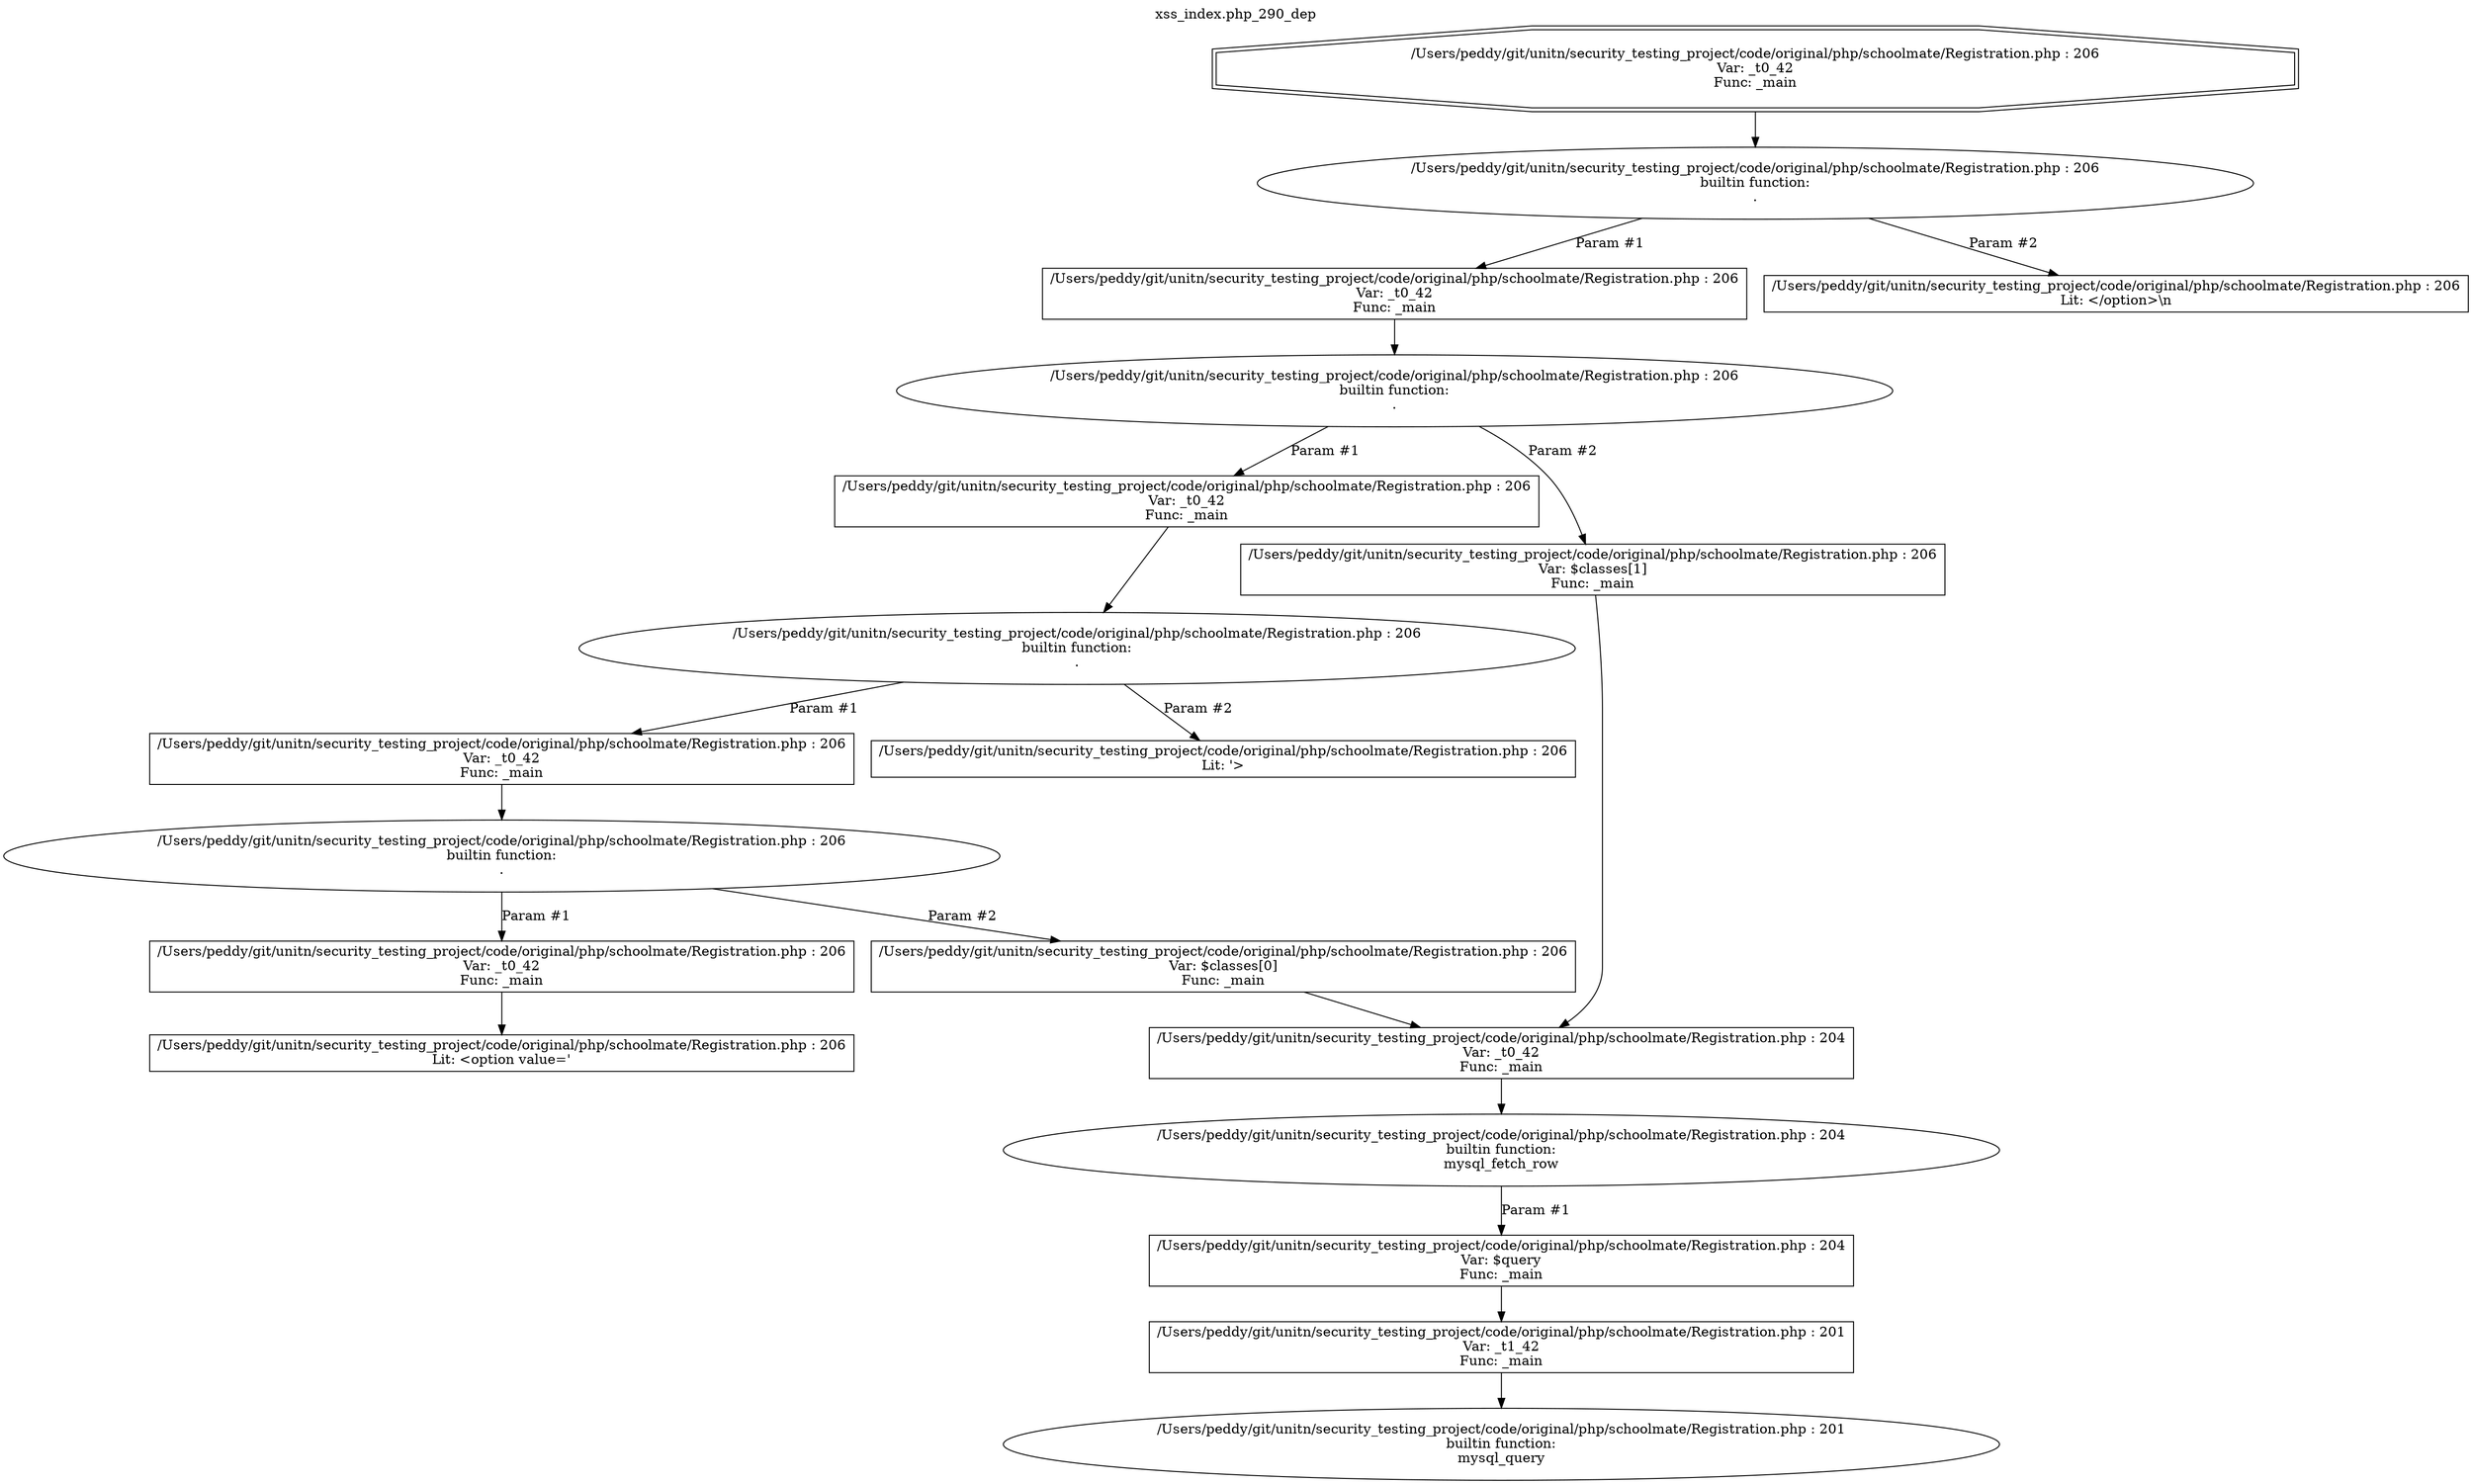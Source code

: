 digraph cfg {
  label="xss_index.php_290_dep";
  labelloc=t;
  n1 [shape=doubleoctagon, label="/Users/peddy/git/unitn/security_testing_project/code/original/php/schoolmate/Registration.php : 206\nVar: _t0_42\nFunc: _main\n"];
  n2 [shape=ellipse, label="/Users/peddy/git/unitn/security_testing_project/code/original/php/schoolmate/Registration.php : 206\nbuiltin function:\n.\n"];
  n3 [shape=box, label="/Users/peddy/git/unitn/security_testing_project/code/original/php/schoolmate/Registration.php : 206\nVar: _t0_42\nFunc: _main\n"];
  n4 [shape=ellipse, label="/Users/peddy/git/unitn/security_testing_project/code/original/php/schoolmate/Registration.php : 206\nbuiltin function:\n.\n"];
  n5 [shape=box, label="/Users/peddy/git/unitn/security_testing_project/code/original/php/schoolmate/Registration.php : 206\nVar: _t0_42\nFunc: _main\n"];
  n6 [shape=ellipse, label="/Users/peddy/git/unitn/security_testing_project/code/original/php/schoolmate/Registration.php : 206\nbuiltin function:\n.\n"];
  n7 [shape=box, label="/Users/peddy/git/unitn/security_testing_project/code/original/php/schoolmate/Registration.php : 206\nVar: _t0_42\nFunc: _main\n"];
  n8 [shape=ellipse, label="/Users/peddy/git/unitn/security_testing_project/code/original/php/schoolmate/Registration.php : 206\nbuiltin function:\n.\n"];
  n9 [shape=box, label="/Users/peddy/git/unitn/security_testing_project/code/original/php/schoolmate/Registration.php : 206\nVar: _t0_42\nFunc: _main\n"];
  n10 [shape=box, label="/Users/peddy/git/unitn/security_testing_project/code/original/php/schoolmate/Registration.php : 206\nLit: <option value='\n"];
  n11 [shape=box, label="/Users/peddy/git/unitn/security_testing_project/code/original/php/schoolmate/Registration.php : 206\nVar: $classes[0]\nFunc: _main\n"];
  n12 [shape=box, label="/Users/peddy/git/unitn/security_testing_project/code/original/php/schoolmate/Registration.php : 204\nVar: _t0_42\nFunc: _main\n"];
  n13 [shape=ellipse, label="/Users/peddy/git/unitn/security_testing_project/code/original/php/schoolmate/Registration.php : 204\nbuiltin function:\nmysql_fetch_row\n"];
  n14 [shape=box, label="/Users/peddy/git/unitn/security_testing_project/code/original/php/schoolmate/Registration.php : 204\nVar: $query\nFunc: _main\n"];
  n15 [shape=box, label="/Users/peddy/git/unitn/security_testing_project/code/original/php/schoolmate/Registration.php : 201\nVar: _t1_42\nFunc: _main\n"];
  n16 [shape=ellipse, label="/Users/peddy/git/unitn/security_testing_project/code/original/php/schoolmate/Registration.php : 201\nbuiltin function:\nmysql_query\n"];
  n17 [shape=box, label="/Users/peddy/git/unitn/security_testing_project/code/original/php/schoolmate/Registration.php : 206\nLit: '>\n"];
  n18 [shape=box, label="/Users/peddy/git/unitn/security_testing_project/code/original/php/schoolmate/Registration.php : 206\nVar: $classes[1]\nFunc: _main\n"];
  n19 [shape=box, label="/Users/peddy/git/unitn/security_testing_project/code/original/php/schoolmate/Registration.php : 206\nLit: </option>\\n\n"];
  n1 -> n2;
  n3 -> n4;
  n5 -> n6;
  n7 -> n8;
  n9 -> n10;
  n8 -> n9[label="Param #1"];
  n8 -> n11[label="Param #2"];
  n12 -> n13;
  n15 -> n16;
  n14 -> n15;
  n13 -> n14[label="Param #1"];
  n11 -> n12;
  n6 -> n7[label="Param #1"];
  n6 -> n17[label="Param #2"];
  n4 -> n5[label="Param #1"];
  n4 -> n18[label="Param #2"];
  n18 -> n12;
  n2 -> n3[label="Param #1"];
  n2 -> n19[label="Param #2"];
}
